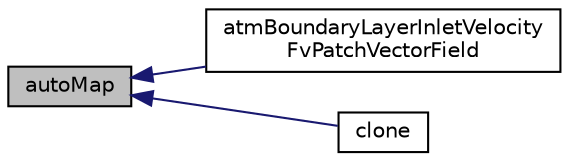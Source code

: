 digraph "autoMap"
{
  bgcolor="transparent";
  edge [fontname="Helvetica",fontsize="10",labelfontname="Helvetica",labelfontsize="10"];
  node [fontname="Helvetica",fontsize="10",shape=record];
  rankdir="LR";
  Node55 [label="autoMap",height=0.2,width=0.4,color="black", fillcolor="grey75", style="filled", fontcolor="black"];
  Node55 -> Node56 [dir="back",color="midnightblue",fontsize="10",style="solid",fontname="Helvetica"];
  Node56 [label="atmBoundaryLayerInletVelocity\lFvPatchVectorField",height=0.2,width=0.4,color="black",URL="$a32321.html#a3f08a25867ce2eab6ac794a73728c326",tooltip="Construct as copy setting internal field reference. "];
  Node55 -> Node57 [dir="back",color="midnightblue",fontsize="10",style="solid",fontname="Helvetica"];
  Node57 [label="clone",height=0.2,width=0.4,color="black",URL="$a32321.html#a089f8c8dc7161cb741c2b911efc67d76",tooltip="Construct and return a clone setting internal field reference. "];
}

